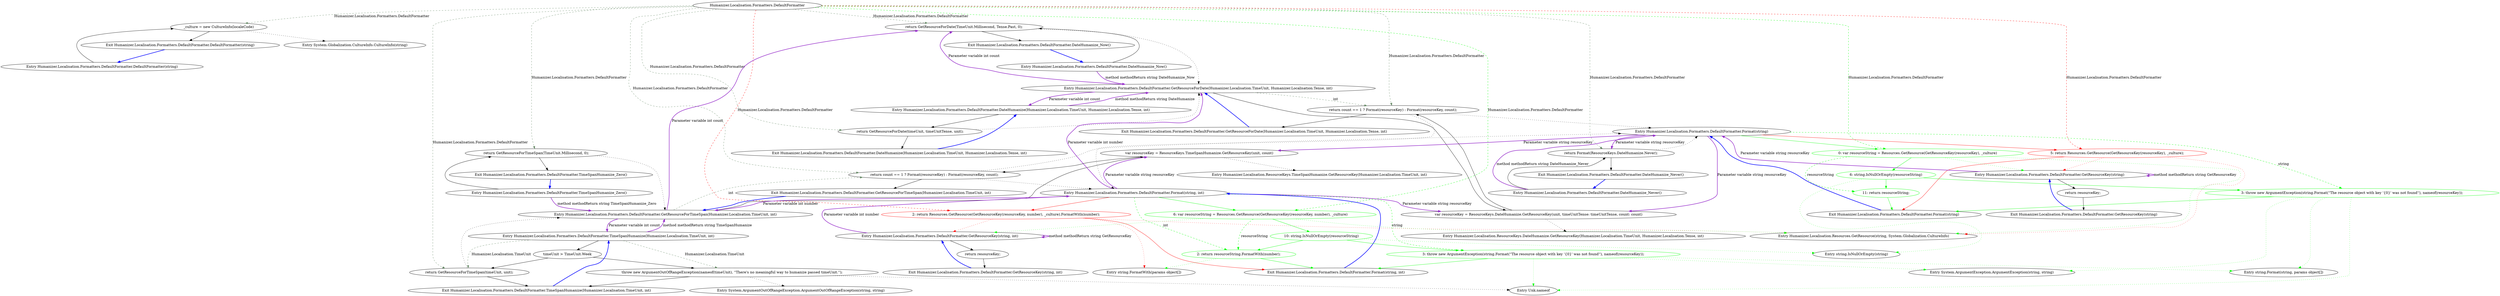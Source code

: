 digraph  {
n47 [label="Humanizer.Localisation.Formatters.DefaultFormatter", span=""];
n0 [cluster="Humanizer.Localisation.Formatters.DefaultFormatter.DefaultFormatter(string)", label="Entry Humanizer.Localisation.Formatters.DefaultFormatter.DefaultFormatter(string)", span="16-16"];
n1 [cluster="Humanizer.Localisation.Formatters.DefaultFormatter.DefaultFormatter(string)", label="_culture = new CultureInfo(localeCode)", span="18-18"];
n2 [cluster="Humanizer.Localisation.Formatters.DefaultFormatter.DefaultFormatter(string)", label="Exit Humanizer.Localisation.Formatters.DefaultFormatter.DefaultFormatter(string)", span="16-16"];
n3 [cluster="System.Globalization.CultureInfo.CultureInfo(string)", label="Entry System.Globalization.CultureInfo.CultureInfo(string)", span="0-0"];
n4 [cluster="Humanizer.Localisation.Formatters.DefaultFormatter.DateHumanize_Now()", label="Entry Humanizer.Localisation.Formatters.DefaultFormatter.DateHumanize_Now()", span="25-25"];
n5 [cluster="Humanizer.Localisation.Formatters.DefaultFormatter.DateHumanize_Now()", label="return GetResourceForDate(TimeUnit.Millisecond, Tense.Past, 0);", span="27-27"];
n6 [cluster="Humanizer.Localisation.Formatters.DefaultFormatter.DateHumanize_Now()", label="Exit Humanizer.Localisation.Formatters.DefaultFormatter.DateHumanize_Now()", span="25-25"];
n7 [cluster="Humanizer.Localisation.Formatters.DefaultFormatter.GetResourceForDate(Humanizer.Localisation.TimeUnit, Humanizer.Localisation.Tense, int)", label="Entry Humanizer.Localisation.Formatters.DefaultFormatter.GetResourceForDate(Humanizer.Localisation.TimeUnit, Humanizer.Localisation.Tense, int)", span="75-75"];
n8 [cluster="Humanizer.Localisation.Formatters.DefaultFormatter.DateHumanize_Never()", label="Entry Humanizer.Localisation.Formatters.DefaultFormatter.DateHumanize_Never()", span="34-34"];
n9 [cluster="Humanizer.Localisation.Formatters.DefaultFormatter.DateHumanize_Never()", label="return Format(ResourceKeys.DateHumanize.Never);", span="36-36"];
n10 [cluster="Humanizer.Localisation.Formatters.DefaultFormatter.DateHumanize_Never()", label="Exit Humanizer.Localisation.Formatters.DefaultFormatter.DateHumanize_Never()", span="34-34"];
n11 [cluster="Humanizer.Localisation.Formatters.DefaultFormatter.Format(string)", label="Entry Humanizer.Localisation.Formatters.DefaultFormatter.Format(string)", span="92-92"];
n12 [cluster="Humanizer.Localisation.Formatters.DefaultFormatter.DateHumanize(Humanizer.Localisation.TimeUnit, Humanizer.Localisation.Tense, int)", label="Entry Humanizer.Localisation.Formatters.DefaultFormatter.DateHumanize(Humanizer.Localisation.TimeUnit, Humanizer.Localisation.Tense, int)", span="46-46"];
n13 [cluster="Humanizer.Localisation.Formatters.DefaultFormatter.DateHumanize(Humanizer.Localisation.TimeUnit, Humanizer.Localisation.Tense, int)", label="return GetResourceForDate(timeUnit, timeUnitTense, unit);", span="48-48"];
n14 [cluster="Humanizer.Localisation.Formatters.DefaultFormatter.DateHumanize(Humanizer.Localisation.TimeUnit, Humanizer.Localisation.Tense, int)", label="Exit Humanizer.Localisation.Formatters.DefaultFormatter.DateHumanize(Humanizer.Localisation.TimeUnit, Humanizer.Localisation.Tense, int)", span="46-46"];
n15 [cluster="Humanizer.Localisation.Formatters.DefaultFormatter.TimeSpanHumanize_Zero()", label="Entry Humanizer.Localisation.Formatters.DefaultFormatter.TimeSpanHumanize_Zero()", span="55-55"];
n16 [cluster="Humanizer.Localisation.Formatters.DefaultFormatter.TimeSpanHumanize_Zero()", label="return GetResourceForTimeSpan(TimeUnit.Millisecond, 0);", span="57-57"];
n17 [cluster="Humanizer.Localisation.Formatters.DefaultFormatter.TimeSpanHumanize_Zero()", label="Exit Humanizer.Localisation.Formatters.DefaultFormatter.TimeSpanHumanize_Zero()", span="55-55"];
n18 [cluster="Humanizer.Localisation.Formatters.DefaultFormatter.GetResourceForTimeSpan(Humanizer.Localisation.TimeUnit, int)", label="Entry Humanizer.Localisation.Formatters.DefaultFormatter.GetResourceForTimeSpan(Humanizer.Localisation.TimeUnit, int)", span="81-81"];
n19 [cluster="Humanizer.Localisation.Formatters.DefaultFormatter.TimeSpanHumanize(Humanizer.Localisation.TimeUnit, int)", label="Entry Humanizer.Localisation.Formatters.DefaultFormatter.TimeSpanHumanize(Humanizer.Localisation.TimeUnit, int)", span="67-67"];
n20 [cluster="Humanizer.Localisation.Formatters.DefaultFormatter.TimeSpanHumanize(Humanizer.Localisation.TimeUnit, int)", label="timeUnit > TimeUnit.Week", span="69-69"];
n21 [cluster="Humanizer.Localisation.Formatters.DefaultFormatter.TimeSpanHumanize(Humanizer.Localisation.TimeUnit, int)", label="throw new ArgumentOutOfRangeException(nameof(timeUnit), ''There's no meaningful way to humanize passed timeUnit.'');", span="70-70"];
n22 [cluster="Humanizer.Localisation.Formatters.DefaultFormatter.TimeSpanHumanize(Humanizer.Localisation.TimeUnit, int)", label="return GetResourceForTimeSpan(timeUnit, unit);", span="72-72"];
n23 [cluster="Humanizer.Localisation.Formatters.DefaultFormatter.TimeSpanHumanize(Humanizer.Localisation.TimeUnit, int)", label="Exit Humanizer.Localisation.Formatters.DefaultFormatter.TimeSpanHumanize(Humanizer.Localisation.TimeUnit, int)", span="67-67"];
n24 [cluster="System.ArgumentOutOfRangeException.ArgumentOutOfRangeException(string, string)", label="Entry System.ArgumentOutOfRangeException.ArgumentOutOfRangeException(string, string)", span="0-0"];
n25 [cluster="Unk.nameof", label="Entry Unk.nameof", span=""];
n26 [cluster="Humanizer.Localisation.Formatters.DefaultFormatter.GetResourceForDate(Humanizer.Localisation.TimeUnit, Humanizer.Localisation.Tense, int)", label="var resourceKey = ResourceKeys.DateHumanize.GetResourceKey(unit, timeUnitTense: timeUnitTense, count: count)", span="77-77"];
n27 [cluster="Humanizer.Localisation.Formatters.DefaultFormatter.GetResourceForDate(Humanizer.Localisation.TimeUnit, Humanizer.Localisation.Tense, int)", label="return count == 1 ? Format(resourceKey) : Format(resourceKey, count);", span="78-78"];
n29 [cluster="Humanizer.Localisation.ResourceKeys.DateHumanize.GetResourceKey(Humanizer.Localisation.TimeUnit, Humanizer.Localisation.Tense, int)", label="Entry Humanizer.Localisation.ResourceKeys.DateHumanize.GetResourceKey(Humanizer.Localisation.TimeUnit, Humanizer.Localisation.Tense, int)", span="35-35"];
n28 [cluster="Humanizer.Localisation.Formatters.DefaultFormatter.GetResourceForDate(Humanizer.Localisation.TimeUnit, Humanizer.Localisation.Tense, int)", label="Exit Humanizer.Localisation.Formatters.DefaultFormatter.GetResourceForDate(Humanizer.Localisation.TimeUnit, Humanizer.Localisation.Tense, int)", span="75-75"];
n30 [cluster="Humanizer.Localisation.Formatters.DefaultFormatter.Format(string, int)", label="Entry Humanizer.Localisation.Formatters.DefaultFormatter.Format(string, int)", span="103-103"];
n31 [cluster="Humanizer.Localisation.Formatters.DefaultFormatter.GetResourceForTimeSpan(Humanizer.Localisation.TimeUnit, int)", label="var resourceKey = ResourceKeys.TimeSpanHumanize.GetResourceKey(unit, count)", span="83-83"];
n32 [cluster="Humanizer.Localisation.Formatters.DefaultFormatter.GetResourceForTimeSpan(Humanizer.Localisation.TimeUnit, int)", label="return count == 1 ? Format(resourceKey) : Format(resourceKey, count);", span="84-84"];
n34 [cluster="Humanizer.Localisation.ResourceKeys.TimeSpanHumanize.GetResourceKey(Humanizer.Localisation.TimeUnit, int)", label="Entry Humanizer.Localisation.ResourceKeys.TimeSpanHumanize.GetResourceKey(Humanizer.Localisation.TimeUnit, int)", span="22-22"];
n33 [cluster="Humanizer.Localisation.Formatters.DefaultFormatter.GetResourceForTimeSpan(Humanizer.Localisation.TimeUnit, int)", label="Exit Humanizer.Localisation.Formatters.DefaultFormatter.GetResourceForTimeSpan(Humanizer.Localisation.TimeUnit, int)", span="81-81"];
n35 [cluster="Humanizer.Localisation.Formatters.DefaultFormatter.Format(string)", color=red, community=0, label="5: return Resources.GetResource(GetResourceKey(resourceKey), _culture);", span="94-94"];
n36 [cluster="Humanizer.Localisation.Formatters.DefaultFormatter.Format(string)", label="Exit Humanizer.Localisation.Formatters.DefaultFormatter.Format(string)", span="92-92"];
n37 [cluster="Humanizer.Localisation.Formatters.DefaultFormatter.GetResourceKey(string)", label="Entry Humanizer.Localisation.Formatters.DefaultFormatter.GetResourceKey(string)", span="124-124"];
n38 [cluster="Humanizer.Localisation.Resources.GetResource(string, System.Globalization.CultureInfo)", label="Entry Humanizer.Localisation.Resources.GetResource(string, System.Globalization.CultureInfo)", span="19-19"];
n39 [cluster="Humanizer.Localisation.Formatters.DefaultFormatter.Format(string, int)", color=red, community=0, label="2: return Resources.GetResource(GetResourceKey(resourceKey, number), _culture).FormatWith(number);", span="105-105"];
n40 [cluster="Humanizer.Localisation.Formatters.DefaultFormatter.Format(string, int)", label="Exit Humanizer.Localisation.Formatters.DefaultFormatter.Format(string, int)", span="103-103"];
n41 [cluster="Humanizer.Localisation.Formatters.DefaultFormatter.GetResourceKey(string, int)", label="Entry Humanizer.Localisation.Formatters.DefaultFormatter.GetResourceKey(string, int)", span="114-114"];
n42 [cluster="string.FormatWith(params object[])", label="Entry string.FormatWith(params object[])", span="15-15"];
n43 [cluster="Humanizer.Localisation.Formatters.DefaultFormatter.GetResourceKey(string, int)", label="return resourceKey;", span="116-116"];
n44 [cluster="Humanizer.Localisation.Formatters.DefaultFormatter.GetResourceKey(string, int)", label="Exit Humanizer.Localisation.Formatters.DefaultFormatter.GetResourceKey(string, int)", span="114-114"];
n45 [cluster="Humanizer.Localisation.Formatters.DefaultFormatter.GetResourceKey(string)", label="return resourceKey;", span="126-126"];
n46 [cluster="Humanizer.Localisation.Formatters.DefaultFormatter.GetResourceKey(string)", label="Exit Humanizer.Localisation.Formatters.DefaultFormatter.GetResourceKey(string)", span="124-124"];
d35 [cluster="Humanizer.Localisation.Formatters.DefaultFormatter.Format(string)", color=green, community=0, label="0: var resourceString = Resources.GetResource(GetResourceKey(resourceKey), _culture)", span="95-95"];
d36 [cluster="Humanizer.Localisation.Formatters.DefaultFormatter.Format(string)", color=green, community=0, label="6: string.IsNullOrEmpty(resourceString)", span="97-97"];
d38 [cluster="Humanizer.Localisation.Formatters.DefaultFormatter.Format(string)", color=green, community=0, label="11: return resourceString;", span="100-100"];
d37 [cluster="Humanizer.Localisation.Formatters.DefaultFormatter.Format(string)", color=green, community=0, label="3: throw new ArgumentException(string.Format(''The resource object with key '{0}' was not found''), nameof(resourceKey));", span="98-98"];
d43 [cluster="System.ArgumentException.ArgumentException(string, string)", label="Entry System.ArgumentException.ArgumentException(string, string)", span="0-0"];
d44 [cluster="string.Format(string, params object[])", label="Entry string.Format(string, params object[])", span="0-0"];
d42 [cluster="string.IsNullOrEmpty(string)", label="Entry string.IsNullOrEmpty(string)", span="0-0"];
d45 [cluster="Humanizer.Localisation.Formatters.DefaultFormatter.Format(string, int)", color=green, community=0, label="6: var resourceString = Resources.GetResource(GetResourceKey(resourceKey, number), _culture)", span="112-112"];
d46 [cluster="Humanizer.Localisation.Formatters.DefaultFormatter.Format(string, int)", color=green, community=0, label="10: string.IsNullOrEmpty(resourceString)", span="114-114"];
d48 [cluster="Humanizer.Localisation.Formatters.DefaultFormatter.Format(string, int)", color=green, community=0, label="2: return resourceString.FormatWith(number);", span="117-117"];
d47 [cluster="Humanizer.Localisation.Formatters.DefaultFormatter.Format(string, int)", color=green, community=0, label="3: throw new ArgumentException(string.Format(''The resource object with key '{0}' was not found''), nameof(resourceKey));", span="115-115"];
n47 -> n1  [color=darkseagreen4, key=1, label="Humanizer.Localisation.Formatters.DefaultFormatter", style=dashed];
n47 -> n5  [color=darkseagreen4, key=1, label="Humanizer.Localisation.Formatters.DefaultFormatter", style=dashed];
n47 -> n9  [color=darkseagreen4, key=1, label="Humanizer.Localisation.Formatters.DefaultFormatter", style=dashed];
n47 -> n13  [color=darkseagreen4, key=1, label="Humanizer.Localisation.Formatters.DefaultFormatter", style=dashed];
n47 -> n16  [color=darkseagreen4, key=1, label="Humanizer.Localisation.Formatters.DefaultFormatter", style=dashed];
n47 -> n22  [color=darkseagreen4, key=1, label="Humanizer.Localisation.Formatters.DefaultFormatter", style=dashed];
n47 -> n27  [color=darkseagreen4, key=1, label="Humanizer.Localisation.Formatters.DefaultFormatter", style=dashed];
n47 -> n32  [color=darkseagreen4, key=1, label="Humanizer.Localisation.Formatters.DefaultFormatter", style=dashed];
n47 -> n35  [color=red, key=1, label="Humanizer.Localisation.Formatters.DefaultFormatter", style=dashed];
n47 -> n39  [color=red, key=1, label="Humanizer.Localisation.Formatters.DefaultFormatter", style=dashed];
n47 -> d35  [color=green, key=1, label="Humanizer.Localisation.Formatters.DefaultFormatter", style=dashed];
n47 -> d45  [color=green, key=1, label="Humanizer.Localisation.Formatters.DefaultFormatter", style=dashed];
n0 -> n1  [key=0, style=solid];
n1 -> n2  [key=0, style=solid];
n1 -> n3  [key=2, style=dotted];
n2 -> n0  [color=blue, key=0, style=bold];
n4 -> n5  [key=0, style=solid];
n4 -> n7  [color=darkorchid, key=3, label="method methodReturn string DateHumanize_Now", style=bold];
n5 -> n6  [key=0, style=solid];
n5 -> n7  [key=2, style=dotted];
n6 -> n4  [color=blue, key=0, style=bold];
n7 -> n26  [key=0, style=solid];
n7 -> n27  [color=darkseagreen4, key=1, label=int, style=dashed];
n7 -> n5  [color=darkorchid, key=3, label="Parameter variable int count", style=bold];
n7 -> n12  [color=darkorchid, key=3, label="Parameter variable int count", style=bold];
n8 -> n9  [key=0, style=solid];
n8 -> n11  [color=darkorchid, key=3, label="method methodReturn string DateHumanize_Never", style=bold];
n9 -> n10  [key=0, style=solid];
n9 -> n11  [key=2, style=dotted];
n10 -> n8  [color=blue, key=0, style=bold];
n11 -> n35  [color=red, key=0, style=solid];
n11 -> n9  [color=darkorchid, key=3, label="Parameter variable string resourceKey", style=bold];
n11 -> n26  [color=darkorchid, key=3, label="Parameter variable string resourceKey", style=bold];
n11 -> n31  [color=darkorchid, key=3, label="Parameter variable string resourceKey", style=bold];
n11 -> d35  [color=green, key=0, style=solid];
n11 -> d37  [color=green, key=1, label=string, style=dashed];
n12 -> n13  [key=0, style=solid];
n12 -> n7  [color=darkorchid, key=3, label="method methodReturn string DateHumanize", style=bold];
n13 -> n14  [key=0, style=solid];
n13 -> n7  [key=2, style=dotted];
n14 -> n12  [color=blue, key=0, style=bold];
n15 -> n16  [key=0, style=solid];
n15 -> n18  [color=darkorchid, key=3, label="method methodReturn string TimeSpanHumanize_Zero", style=bold];
n16 -> n17  [key=0, style=solid];
n16 -> n18  [key=2, style=dotted];
n17 -> n15  [color=blue, key=0, style=bold];
n18 -> n31  [key=0, style=solid];
n18 -> n32  [color=darkseagreen4, key=1, label=int, style=dashed];
n18 -> n5  [color=darkorchid, key=3, label="Parameter variable int count", style=bold];
n18 -> n19  [color=darkorchid, key=3, label="Parameter variable int count", style=bold];
n19 -> n20  [key=0, style=solid];
n19 -> n21  [color=darkseagreen4, key=1, label="Humanizer.Localisation.TimeUnit", style=dashed];
n19 -> n22  [color=darkseagreen4, key=1, label="Humanizer.Localisation.TimeUnit", style=dashed];
n19 -> n18  [color=darkorchid, key=3, label="method methodReturn string TimeSpanHumanize", style=bold];
n20 -> n21  [key=0, style=solid];
n20 -> n22  [key=0, style=solid];
n21 -> n23  [key=0, style=solid];
n21 -> n24  [key=2, style=dotted];
n21 -> n25  [key=2, style=dotted];
n22 -> n23  [key=0, style=solid];
n22 -> n18  [key=2, style=dotted];
n23 -> n19  [color=blue, key=0, style=bold];
n26 -> n27  [key=0, style=solid];
n26 -> n29  [key=2, style=dotted];
n27 -> n28  [key=0, style=solid];
n27 -> n11  [key=2, style=dotted];
n27 -> n30  [key=2, style=dotted];
n28 -> n7  [color=blue, key=0, style=bold];
n30 -> n39  [color=red, key=0, style=solid];
n30 -> n26  [color=darkorchid, key=3, label="Parameter variable string resourceKey", style=bold];
n30 -> n31  [color=darkorchid, key=3, label="Parameter variable string resourceKey", style=bold];
n30 -> n7  [color=darkorchid, key=3, label="Parameter variable int number", style=bold];
n30 -> n18  [color=darkorchid, key=3, label="Parameter variable int number", style=bold];
n30 -> d45  [color=green, key=0, style=solid];
n30 -> d47  [color=green, key=1, label=string, style=dashed];
n30 -> d48  [color=green, key=1, label=int, style=dashed];
n31 -> n32  [key=0, style=solid];
n31 -> n34  [key=2, style=dotted];
n32 -> n33  [key=0, style=solid];
n32 -> n11  [key=2, style=dotted];
n32 -> n30  [key=2, style=dotted];
n33 -> n18  [color=blue, key=0, style=bold];
n35 -> n36  [color=red, key=0, style=solid];
n35 -> n37  [color=red, key=2, style=dotted];
n35 -> n38  [color=red, key=2, style=dotted];
n36 -> n11  [color=blue, key=0, style=bold];
n37 -> n45  [key=0, style=solid];
n37 -> n11  [color=darkorchid, key=3, label="Parameter variable string resourceKey", style=bold];
n37 -> n37  [color=darkorchid, key=3, label="method methodReturn string GetResourceKey", style=bold];
n39 -> n40  [color=red, key=0, style=solid];
n39 -> n41  [color=red, key=2, style=dotted];
n39 -> n38  [color=red, key=2, style=dotted];
n39 -> n42  [color=red, key=2, style=dotted];
n40 -> n30  [color=blue, key=0, style=bold];
n41 -> n43  [key=0, style=solid];
n41 -> n30  [color=darkorchid, key=3, label="Parameter variable int number", style=bold];
n41 -> n41  [color=darkorchid, key=3, label="method methodReturn string GetResourceKey", style=bold];
n43 -> n44  [key=0, style=solid];
n44 -> n41  [color=blue, key=0, style=bold];
n45 -> n46  [key=0, style=solid];
n46 -> n37  [color=blue, key=0, style=bold];
d35 -> d36  [color=green, key=0, style=solid];
d35 -> n37  [color=green, key=2, style=dotted];
d35 -> n38  [color=green, key=2, style=dotted];
d35 -> d38  [color=green, key=1, label=resourceString, style=dashed];
d36 -> d37  [color=green, key=0, style=solid];
d36 -> d38  [color=green, key=0, style=solid];
d36 -> d42  [color=green, key=2, style=dotted];
d38 -> n36  [color=green, key=0, style=solid];
d37 -> n36  [color=green, key=0, style=solid];
d37 -> d43  [color=green, key=2, style=dotted];
d37 -> d44  [color=green, key=2, style=dotted];
d37 -> n25  [color=green, key=2, style=dotted];
d45 -> d46  [color=green, key=0, style=solid];
d45 -> n41  [color=green, key=2, style=dotted];
d45 -> n38  [color=green, key=2, style=dotted];
d45 -> d48  [color=green, key=1, label=resourceString, style=dashed];
d46 -> d47  [color=green, key=0, style=solid];
d46 -> d48  [color=green, key=0, style=solid];
d46 -> d42  [color=green, key=2, style=dotted];
d48 -> n40  [color=green, key=0, style=solid];
d48 -> n42  [color=green, key=2, style=dotted];
d47 -> n40  [color=green, key=0, style=solid];
d47 -> d43  [color=green, key=2, style=dotted];
d47 -> d44  [color=green, key=2, style=dotted];
d47 -> n25  [color=green, key=2, style=dotted];
}
